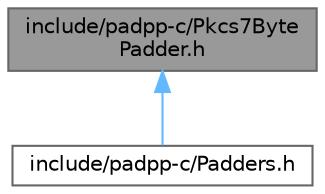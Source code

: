 digraph "include/padpp-c/Pkcs7BytePadder.h"
{
 // LATEX_PDF_SIZE
  bgcolor="transparent";
  edge [fontname=Helvetica,fontsize=10,labelfontname=Helvetica,labelfontsize=10];
  node [fontname=Helvetica,fontsize=10,shape=box,height=0.2,width=0.4];
  Node1 [id="Node000001",label="include/padpp-c/Pkcs7Byte\lPadder.h",height=0.2,width=0.4,color="gray40", fillcolor="grey60", style="filled", fontcolor="black",tooltip="C API for PKCS7 padding implementation in padpp."];
  Node1 -> Node2 [id="edge1_Node000001_Node000002",dir="back",color="steelblue1",style="solid",tooltip=" "];
  Node2 [id="Node000002",label="include/padpp-c/Padders.h",height=0.2,width=0.4,color="grey40", fillcolor="white", style="filled",URL="$d8/da6/padpp-c_2Padders_8h.html",tooltip=" "];
}
